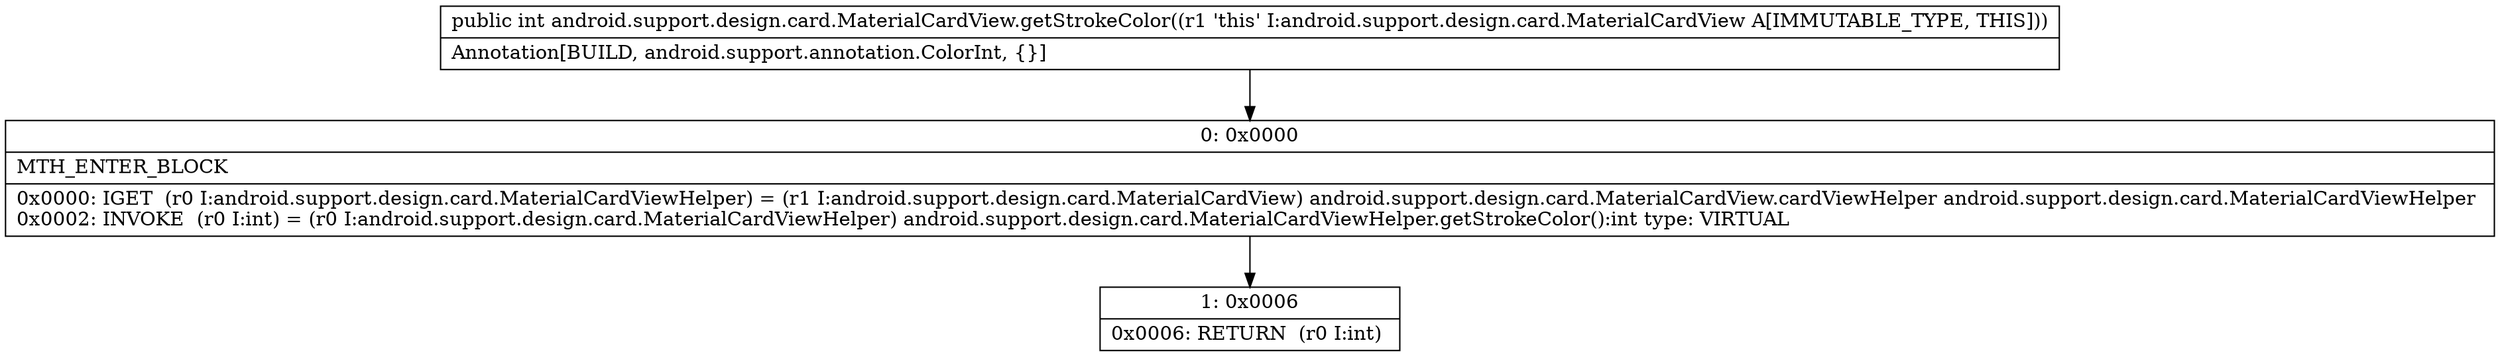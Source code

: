 digraph "CFG forandroid.support.design.card.MaterialCardView.getStrokeColor()I" {
Node_0 [shape=record,label="{0\:\ 0x0000|MTH_ENTER_BLOCK\l|0x0000: IGET  (r0 I:android.support.design.card.MaterialCardViewHelper) = (r1 I:android.support.design.card.MaterialCardView) android.support.design.card.MaterialCardView.cardViewHelper android.support.design.card.MaterialCardViewHelper \l0x0002: INVOKE  (r0 I:int) = (r0 I:android.support.design.card.MaterialCardViewHelper) android.support.design.card.MaterialCardViewHelper.getStrokeColor():int type: VIRTUAL \l}"];
Node_1 [shape=record,label="{1\:\ 0x0006|0x0006: RETURN  (r0 I:int) \l}"];
MethodNode[shape=record,label="{public int android.support.design.card.MaterialCardView.getStrokeColor((r1 'this' I:android.support.design.card.MaterialCardView A[IMMUTABLE_TYPE, THIS]))  | Annotation[BUILD, android.support.annotation.ColorInt, \{\}]\l}"];
MethodNode -> Node_0;
Node_0 -> Node_1;
}


